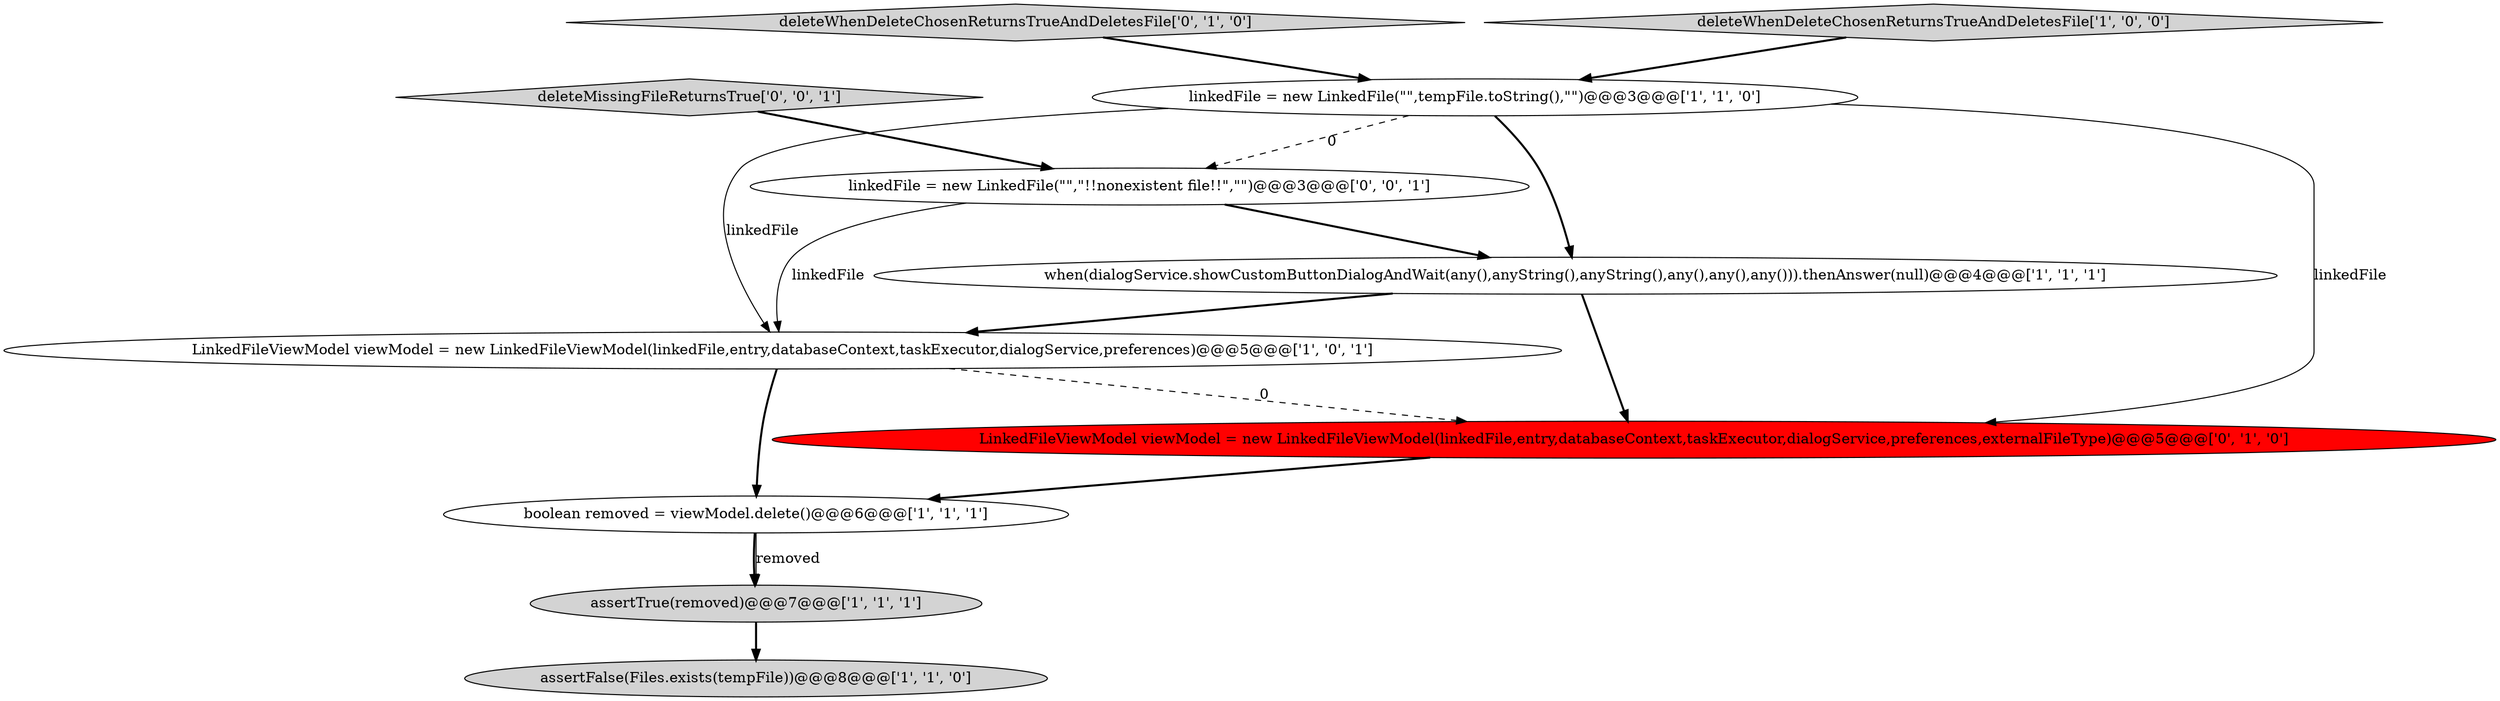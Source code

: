 digraph {
7 [style = filled, label = "deleteWhenDeleteChosenReturnsTrueAndDeletesFile['0', '1', '0']", fillcolor = lightgray, shape = diamond image = "AAA0AAABBB2BBB"];
4 [style = filled, label = "assertFalse(Files.exists(tempFile))@@@8@@@['1', '1', '0']", fillcolor = lightgray, shape = ellipse image = "AAA0AAABBB1BBB"];
3 [style = filled, label = "boolean removed = viewModel.delete()@@@6@@@['1', '1', '1']", fillcolor = white, shape = ellipse image = "AAA0AAABBB1BBB"];
8 [style = filled, label = "LinkedFileViewModel viewModel = new LinkedFileViewModel(linkedFile,entry,databaseContext,taskExecutor,dialogService,preferences,externalFileType)@@@5@@@['0', '1', '0']", fillcolor = red, shape = ellipse image = "AAA1AAABBB2BBB"];
5 [style = filled, label = "when(dialogService.showCustomButtonDialogAndWait(any(),anyString(),anyString(),any(),any(),any())).thenAnswer(null)@@@4@@@['1', '1', '1']", fillcolor = white, shape = ellipse image = "AAA0AAABBB1BBB"];
2 [style = filled, label = "linkedFile = new LinkedFile(\"\",tempFile.toString(),\"\")@@@3@@@['1', '1', '0']", fillcolor = white, shape = ellipse image = "AAA0AAABBB1BBB"];
0 [style = filled, label = "assertTrue(removed)@@@7@@@['1', '1', '1']", fillcolor = lightgray, shape = ellipse image = "AAA0AAABBB1BBB"];
1 [style = filled, label = "deleteWhenDeleteChosenReturnsTrueAndDeletesFile['1', '0', '0']", fillcolor = lightgray, shape = diamond image = "AAA0AAABBB1BBB"];
6 [style = filled, label = "LinkedFileViewModel viewModel = new LinkedFileViewModel(linkedFile,entry,databaseContext,taskExecutor,dialogService,preferences)@@@5@@@['1', '0', '1']", fillcolor = white, shape = ellipse image = "AAA0AAABBB1BBB"];
9 [style = filled, label = "linkedFile = new LinkedFile(\"\",\"!!nonexistent file!!\",\"\")@@@3@@@['0', '0', '1']", fillcolor = white, shape = ellipse image = "AAA0AAABBB3BBB"];
10 [style = filled, label = "deleteMissingFileReturnsTrue['0', '0', '1']", fillcolor = lightgray, shape = diamond image = "AAA0AAABBB3BBB"];
9->5 [style = bold, label=""];
9->6 [style = solid, label="linkedFile"];
6->3 [style = bold, label=""];
5->8 [style = bold, label=""];
2->6 [style = solid, label="linkedFile"];
1->2 [style = bold, label=""];
10->9 [style = bold, label=""];
6->8 [style = dashed, label="0"];
5->6 [style = bold, label=""];
2->8 [style = solid, label="linkedFile"];
0->4 [style = bold, label=""];
2->9 [style = dashed, label="0"];
7->2 [style = bold, label=""];
3->0 [style = bold, label=""];
2->5 [style = bold, label=""];
8->3 [style = bold, label=""];
3->0 [style = solid, label="removed"];
}
